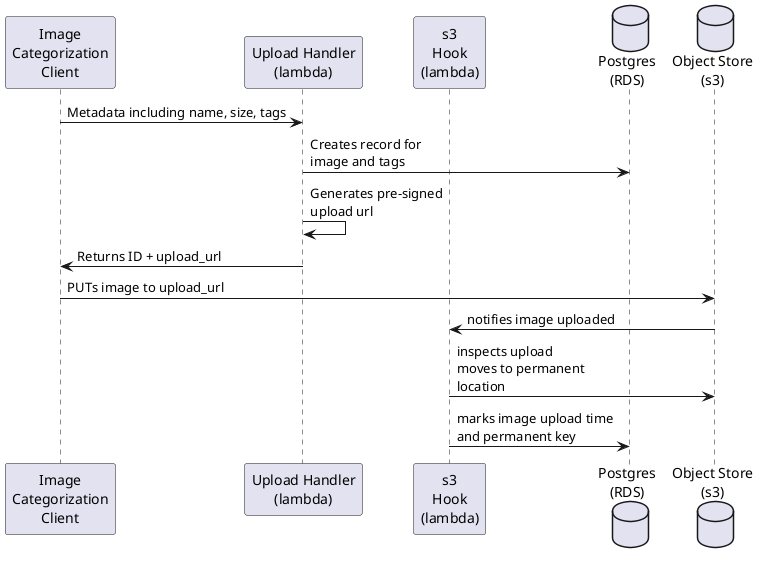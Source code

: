 @startuml

participant "Image\nCategorization\nClient" as client
participant "Upload Handler\n(lambda)" as post_handler
participant "s3\nHook\n(lambda)" as s3_hook
database "Postgres\n(RDS)" as db
database "Object Store\n(s3)" as s3

client -> post_handler: Metadata including name, size, tags
post_handler -> db: Creates record for\nimage and tags
post_handler -> post_handler: Generates pre-signed\nupload url
post_handler -> client: Returns ID + upload_url
client -> s3: PUTs image to upload_url
s3 -> s3_hook: notifies image uploaded
s3_hook -> s3: inspects upload\nmoves to permanent\nlocation
s3_hook -> db: marks image upload time\nand permanent key


@enduml
